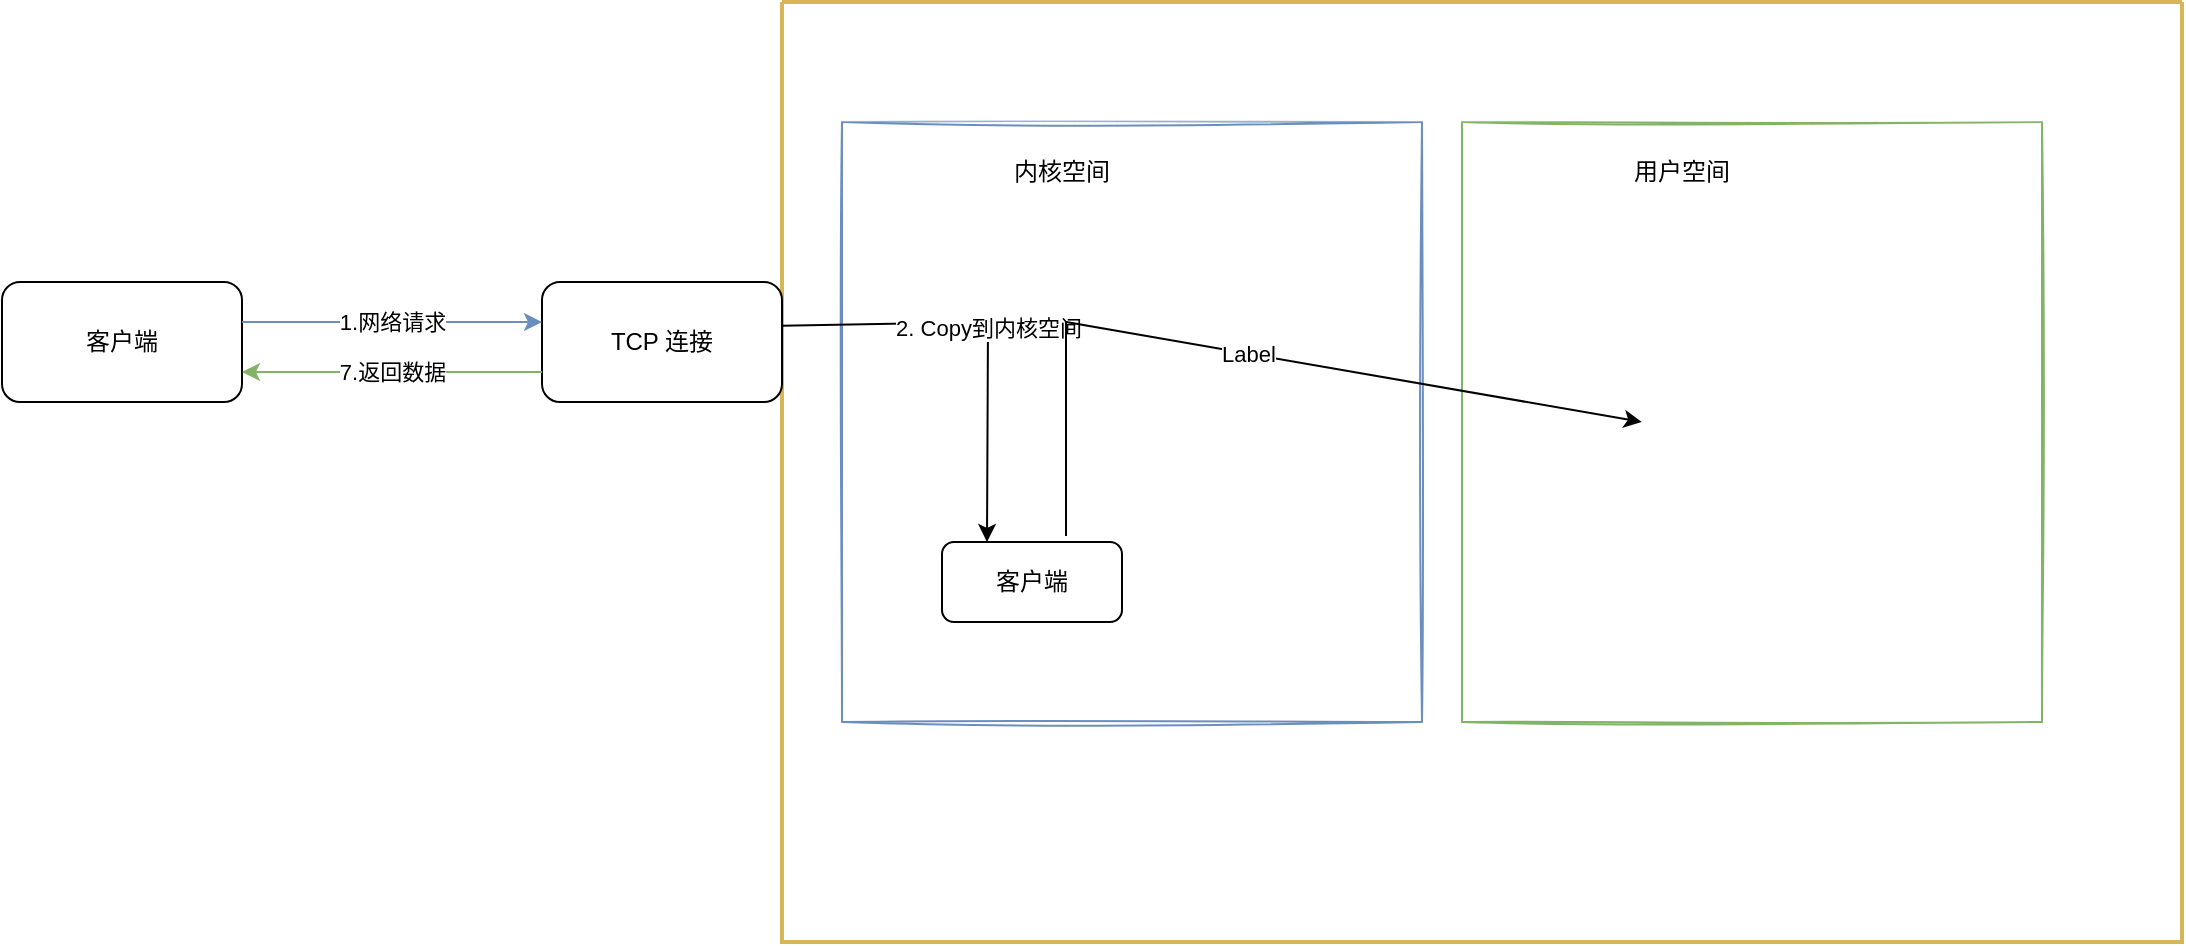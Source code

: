 <mxfile version="20.1.1" type="github">
  <diagram id="rFcuGG_-fRMRac17p8qG" name="第 1 页">
    <mxGraphModel dx="1294" dy="719" grid="1" gridSize="10" guides="1" tooltips="1" connect="1" arrows="1" fold="1" page="1" pageScale="1" pageWidth="827" pageHeight="1169" math="0" shadow="0">
      <root>
        <mxCell id="0" />
        <mxCell id="1" parent="0" />
        <mxCell id="Un8PBWuGZQ2VLav2lR5n-1" value="客户端" style="rounded=1;whiteSpace=wrap;html=1;" vertex="1" parent="1">
          <mxGeometry y="260" width="120" height="60" as="geometry" />
        </mxCell>
        <mxCell id="Un8PBWuGZQ2VLav2lR5n-13" value="" style="swimlane;startSize=0;sketch=0;swimlaneLine=0;glass=0;strokeWidth=2;perimeterSpacing=1;fillColor=#fff2cc;strokeColor=#d6b656;" vertex="1" parent="1">
          <mxGeometry x="390" y="120" width="700" height="470" as="geometry" />
        </mxCell>
        <mxCell id="Un8PBWuGZQ2VLav2lR5n-29" value="" style="swimlane;startSize=0;swimlaneLine=0;rounded=0;shadow=0;sketch=1;glass=1;fillColor=#dae8fc;strokeColor=#6c8ebf;" vertex="1" parent="Un8PBWuGZQ2VLav2lR5n-13">
          <mxGeometry x="30" y="60" width="290" height="300" as="geometry" />
        </mxCell>
        <mxCell id="Un8PBWuGZQ2VLav2lR5n-30" value="内核空间" style="text;html=1;strokeColor=none;fillColor=none;align=center;verticalAlign=middle;whiteSpace=wrap;rounded=0;" vertex="1" parent="Un8PBWuGZQ2VLav2lR5n-29">
          <mxGeometry x="80" y="10" width="60" height="30" as="geometry" />
        </mxCell>
        <mxCell id="Un8PBWuGZQ2VLav2lR5n-10" value="客户端" style="rounded=1;whiteSpace=wrap;html=1;" vertex="1" parent="Un8PBWuGZQ2VLav2lR5n-29">
          <mxGeometry x="50" y="210" width="90" height="40" as="geometry" />
        </mxCell>
        <mxCell id="Un8PBWuGZQ2VLav2lR5n-41" value="" style="endArrow=classic;html=1;rounded=0;exitX=0.001;exitY=0.345;exitDx=0;exitDy=0;exitPerimeter=0;entryX=0.25;entryY=0;entryDx=0;entryDy=0;" edge="1" parent="Un8PBWuGZQ2VLav2lR5n-13" source="Un8PBWuGZQ2VLav2lR5n-13" target="Un8PBWuGZQ2VLav2lR5n-10">
          <mxGeometry relative="1" as="geometry">
            <mxPoint x="120" y="170" as="sourcePoint" />
            <mxPoint x="220" y="170" as="targetPoint" />
            <Array as="points">
              <mxPoint x="103" y="160" />
            </Array>
          </mxGeometry>
        </mxCell>
        <mxCell id="Un8PBWuGZQ2VLav2lR5n-42" value="2. Copy到内核空间" style="edgeLabel;resizable=0;html=1;align=center;verticalAlign=middle;rounded=0;shadow=0;glass=0;sketch=0;strokeWidth=2;" connectable="0" vertex="1" parent="Un8PBWuGZQ2VLav2lR5n-41">
          <mxGeometry relative="1" as="geometry" />
        </mxCell>
        <mxCell id="Un8PBWuGZQ2VLav2lR5n-36" value="" style="swimlane;startSize=0;swimlaneLine=0;rounded=0;shadow=0;sketch=1;glass=1;fillColor=#d5e8d4;strokeColor=#82b366;" vertex="1" parent="Un8PBWuGZQ2VLav2lR5n-13">
          <mxGeometry x="340" y="60" width="290" height="300" as="geometry" />
        </mxCell>
        <mxCell id="Un8PBWuGZQ2VLav2lR5n-37" value="用户空间" style="text;html=1;strokeColor=none;fillColor=none;align=center;verticalAlign=middle;whiteSpace=wrap;rounded=0;" vertex="1" parent="Un8PBWuGZQ2VLav2lR5n-36">
          <mxGeometry x="80" y="10" width="60" height="30" as="geometry" />
        </mxCell>
        <mxCell id="Un8PBWuGZQ2VLav2lR5n-47" value="" style="endArrow=classic;html=1;rounded=0;exitX=0.689;exitY=-0.075;exitDx=0;exitDy=0;exitPerimeter=0;entryX=0.31;entryY=0.5;entryDx=0;entryDy=0;entryPerimeter=0;" edge="1" parent="Un8PBWuGZQ2VLav2lR5n-13" source="Un8PBWuGZQ2VLav2lR5n-10" target="Un8PBWuGZQ2VLav2lR5n-36">
          <mxGeometry relative="1" as="geometry">
            <mxPoint x="120" y="170" as="sourcePoint" />
            <mxPoint x="220" y="170" as="targetPoint" />
            <Array as="points">
              <mxPoint x="142" y="160" />
            </Array>
          </mxGeometry>
        </mxCell>
        <mxCell id="Un8PBWuGZQ2VLav2lR5n-48" value="Label" style="edgeLabel;resizable=0;html=1;align=center;verticalAlign=middle;rounded=0;shadow=0;glass=0;sketch=0;strokeWidth=2;" connectable="0" vertex="1" parent="Un8PBWuGZQ2VLav2lR5n-47">
          <mxGeometry relative="1" as="geometry" />
        </mxCell>
        <mxCell id="Un8PBWuGZQ2VLav2lR5n-19" value="TCP 连接" style="rounded=1;whiteSpace=wrap;html=1;" vertex="1" parent="1">
          <mxGeometry x="270" y="260" width="120" height="60" as="geometry" />
        </mxCell>
        <mxCell id="Un8PBWuGZQ2VLav2lR5n-20" value="" style="endArrow=classic;html=1;rounded=0;fillColor=#dae8fc;strokeColor=#6c8ebf;" edge="1" parent="1">
          <mxGeometry relative="1" as="geometry">
            <mxPoint x="120" y="280" as="sourcePoint" />
            <mxPoint x="270" y="280" as="targetPoint" />
          </mxGeometry>
        </mxCell>
        <mxCell id="Un8PBWuGZQ2VLav2lR5n-21" value="1.网络请求" style="edgeLabel;resizable=0;html=1;align=center;verticalAlign=middle;" connectable="0" vertex="1" parent="Un8PBWuGZQ2VLav2lR5n-20">
          <mxGeometry relative="1" as="geometry" />
        </mxCell>
        <mxCell id="Un8PBWuGZQ2VLav2lR5n-22" value="" style="endArrow=classic;html=1;rounded=0;entryX=1;entryY=0.75;entryDx=0;entryDy=0;exitX=0;exitY=0.75;exitDx=0;exitDy=0;fillColor=#d5e8d4;strokeColor=#82b366;" edge="1" parent="1" source="Un8PBWuGZQ2VLav2lR5n-19" target="Un8PBWuGZQ2VLav2lR5n-1">
          <mxGeometry relative="1" as="geometry">
            <mxPoint x="270" y="300" as="sourcePoint" />
            <mxPoint x="80" y="340" as="targetPoint" />
          </mxGeometry>
        </mxCell>
        <mxCell id="Un8PBWuGZQ2VLav2lR5n-23" value="7.返回数据" style="edgeLabel;resizable=0;html=1;align=center;verticalAlign=middle;" connectable="0" vertex="1" parent="Un8PBWuGZQ2VLav2lR5n-22">
          <mxGeometry relative="1" as="geometry" />
        </mxCell>
      </root>
    </mxGraphModel>
  </diagram>
</mxfile>
